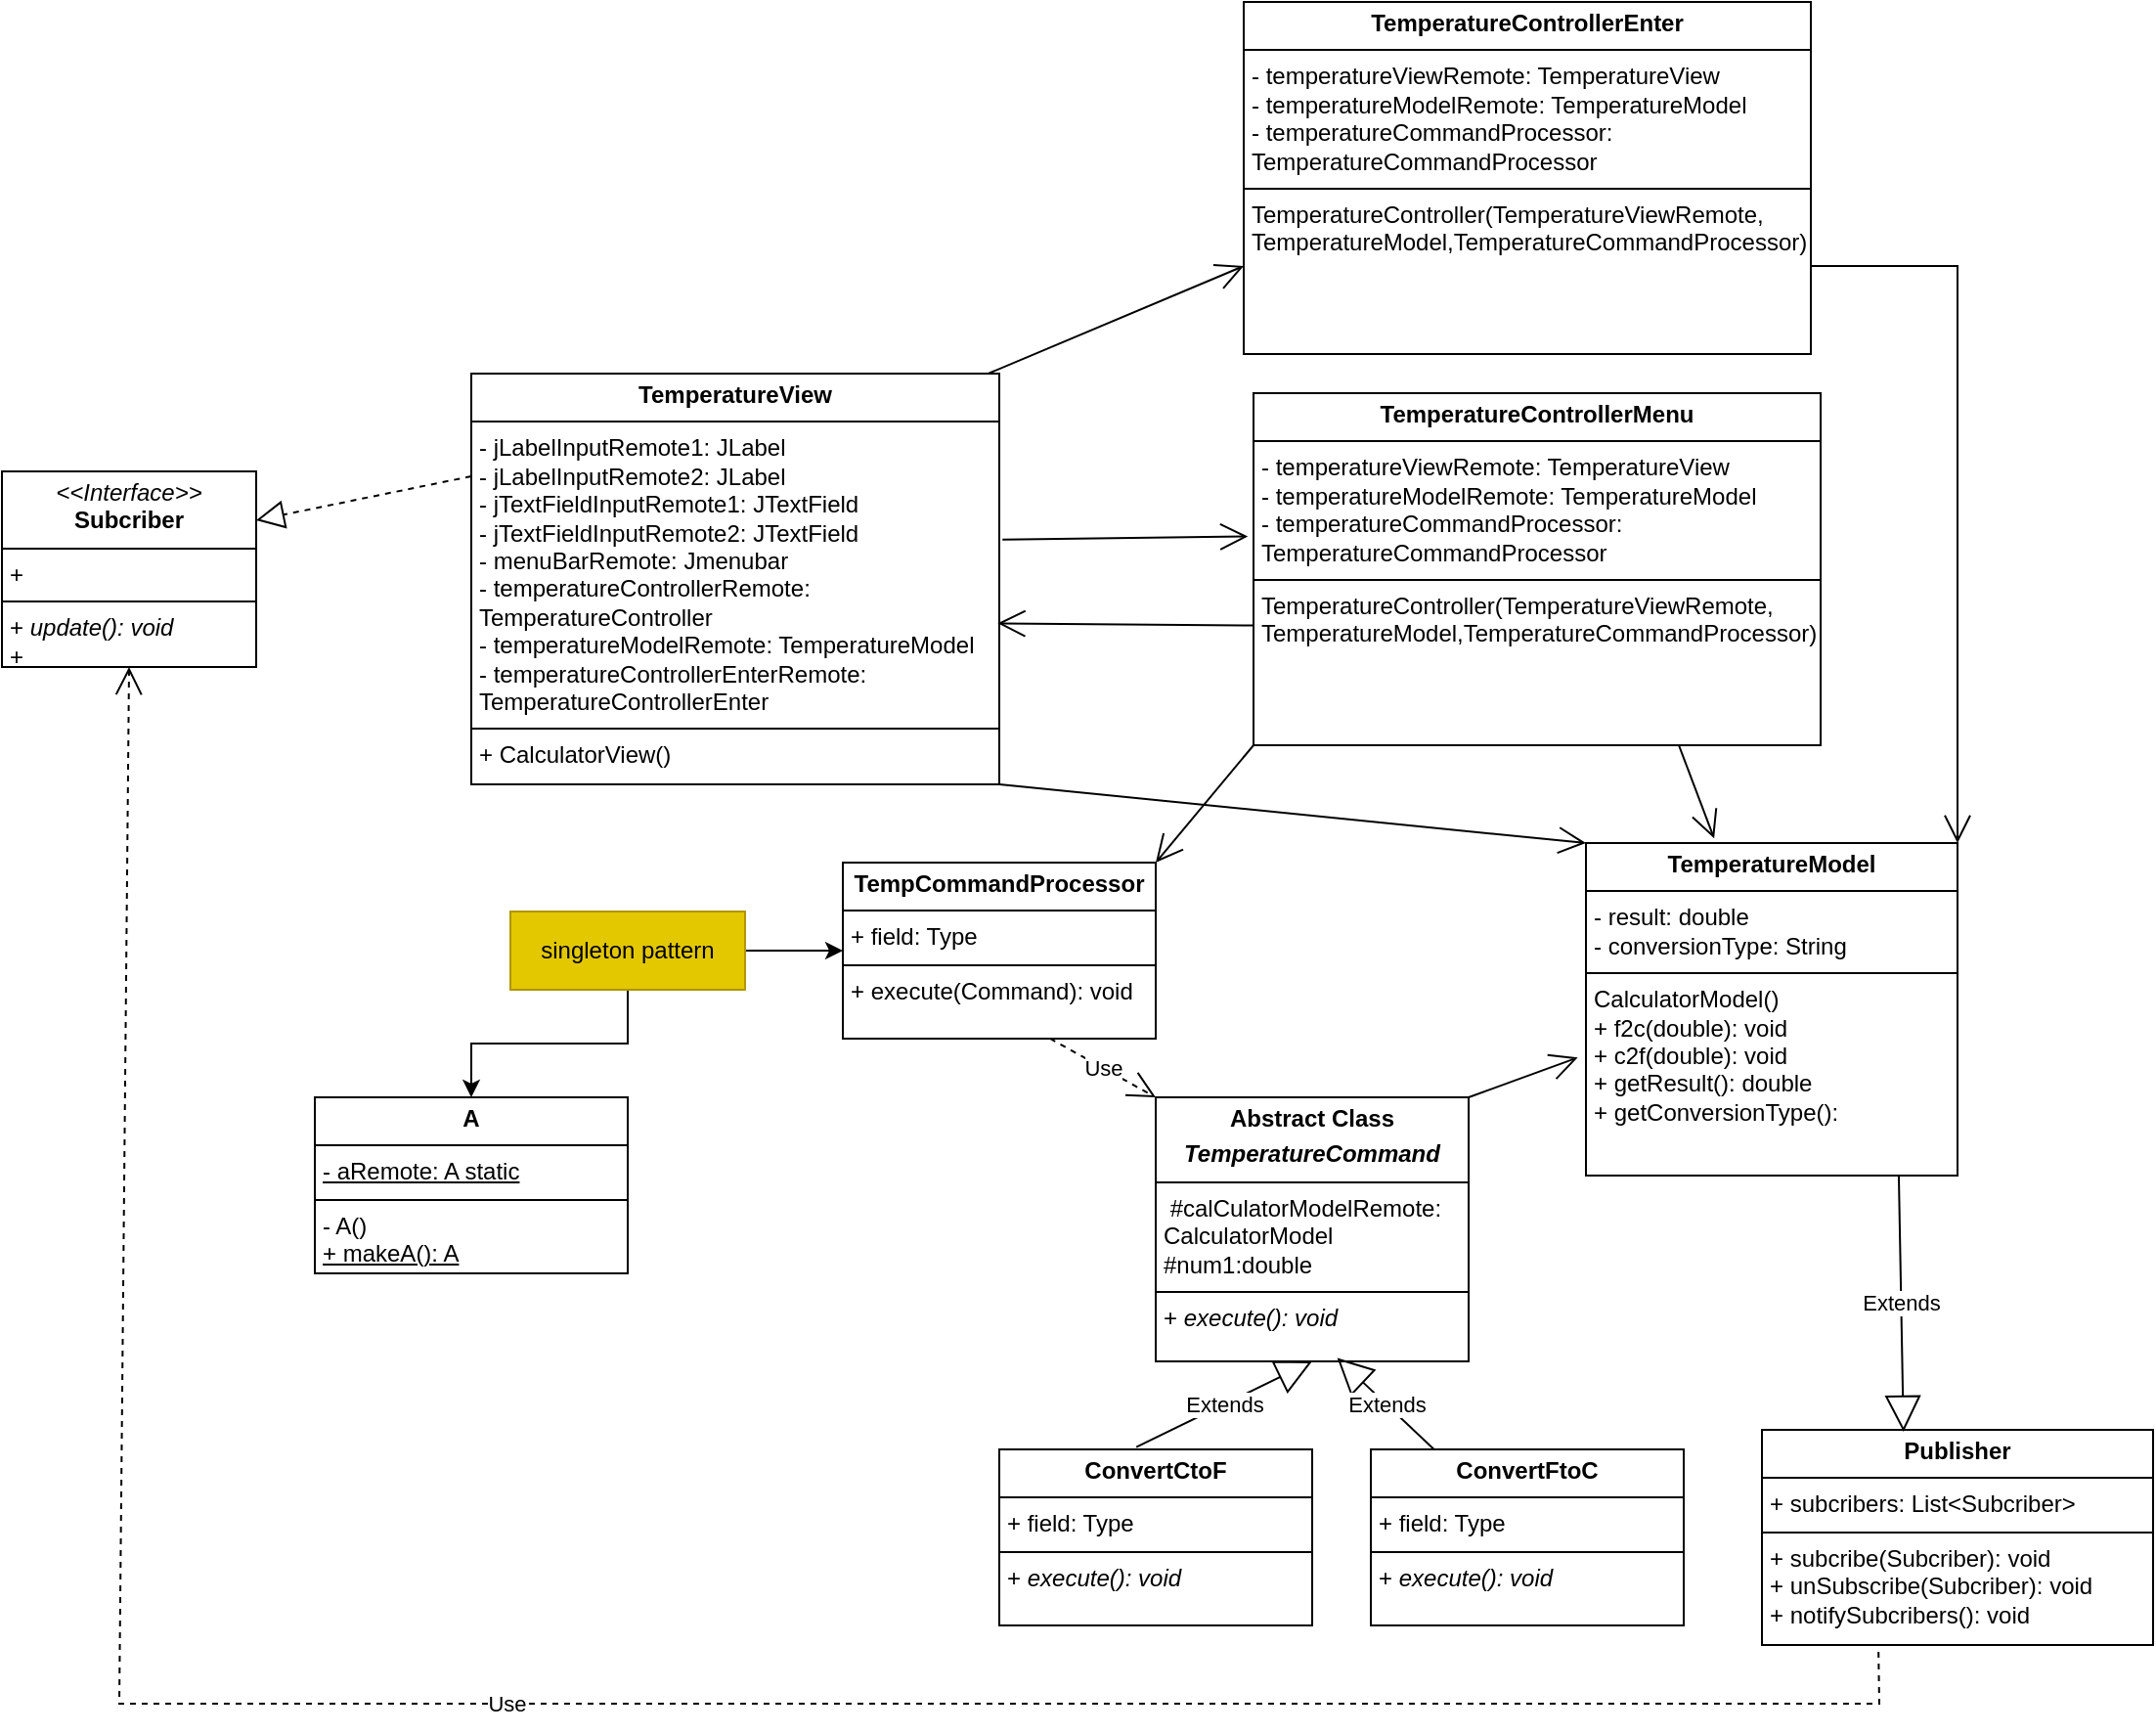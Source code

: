 <mxfile version="24.5.3" type="device">
  <diagram name="Page-1" id="up-Z6HBfXXyBJXgFcccR">
    <mxGraphModel dx="1290" dy="1721" grid="1" gridSize="10" guides="1" tooltips="1" connect="1" arrows="1" fold="1" page="1" pageScale="1" pageWidth="850" pageHeight="1100" math="0" shadow="0">
      <root>
        <mxCell id="0" />
        <mxCell id="1" parent="0" />
        <mxCell id="wFvlpNws17r6Hu_MAnkD-1" value="Text" style="text;html=1;align=center;verticalAlign=middle;resizable=0;points=[];autosize=1;strokeColor=none;fillColor=none;" parent="1" vertex="1">
          <mxGeometry x="945" y="155" width="50" height="30" as="geometry" />
        </mxCell>
        <mxCell id="wFvlpNws17r6Hu_MAnkD-3" value="&lt;p style=&quot;margin:0px;margin-top:4px;text-align:center;&quot;&gt;&lt;b&gt;TemperatureControllerMenu&lt;/b&gt;&lt;/p&gt;&lt;hr size=&quot;1&quot; style=&quot;border-style:solid;&quot;&gt;&lt;p style=&quot;margin:0px;margin-left:4px;&quot;&gt;- temperatureViewRemote: TemperatureView&lt;/p&gt;&lt;p style=&quot;margin:0px;margin-left:4px;&quot;&gt;- temperatureModelRemote: TemperatureModel&lt;/p&gt;&lt;p style=&quot;margin:0px;margin-left:4px;&quot;&gt;- temperatureCommandProcessor: TemperatureCommandProcessor&lt;/p&gt;&lt;hr size=&quot;1&quot; style=&quot;border-style:solid;&quot;&gt;&lt;p style=&quot;margin:0px;margin-left:4px;&quot;&gt;TemperatureController(TemperatureViewRemote,&lt;/p&gt;&lt;p style=&quot;margin:0px;margin-left:4px;&quot;&gt;TemperatureModel,TemperatureCommandProcessor)&lt;/p&gt;&lt;p style=&quot;margin: 0px 0px 0px 4px;&quot;&gt;&lt;br&gt;&lt;/p&gt;" style="verticalAlign=top;align=left;overflow=fill;html=1;whiteSpace=wrap;" parent="1" vertex="1">
          <mxGeometry x="1280" y="10" width="290" height="180" as="geometry" />
        </mxCell>
        <mxCell id="wFvlpNws17r6Hu_MAnkD-9" value="" style="group" parent="1" connectable="0" vertex="1">
          <mxGeometry x="1430" y="240" width="210" height="180" as="geometry" />
        </mxCell>
        <mxCell id="wFvlpNws17r6Hu_MAnkD-10" value="&lt;p style=&quot;margin:0px;margin-top:4px;text-align:center;&quot;&gt;&lt;span style=&quot;text-align: left;&quot;&gt;&lt;b&gt;TemperatureModel&lt;/b&gt;&lt;/span&gt;&lt;br&gt;&lt;/p&gt;&lt;hr size=&quot;1&quot; style=&quot;border-style:solid;&quot;&gt;&lt;p style=&quot;margin:0px;margin-left:4px;&quot;&gt;- result: double&lt;/p&gt;&lt;p style=&quot;margin:0px;margin-left:4px;&quot;&gt;- conversionType: String&lt;/p&gt;&lt;hr size=&quot;1&quot; style=&quot;border-style:solid;&quot;&gt;&lt;p style=&quot;margin:0px;margin-left:4px;&quot;&gt;CalculatorModel()&lt;/p&gt;&lt;p style=&quot;margin:0px;margin-left:4px;&quot;&gt;+ f2c(double): void&lt;/p&gt;&lt;p style=&quot;margin:0px;margin-left:4px;&quot;&gt;+ c2f(double): void&lt;/p&gt;&lt;p style=&quot;margin:0px;margin-left:4px;&quot;&gt;+ getResult(): double&lt;/p&gt;&lt;p style=&quot;margin:0px;margin-left:4px;&quot;&gt;+ getConversionType():&amp;nbsp;&lt;/p&gt;&lt;p style=&quot;margin: 0px 0px 0px 4px;&quot;&gt;&lt;br&gt;&lt;/p&gt;" style="verticalAlign=top;align=left;overflow=fill;html=1;whiteSpace=wrap;" parent="wFvlpNws17r6Hu_MAnkD-9" vertex="1">
          <mxGeometry x="20" width="190" height="170" as="geometry" />
        </mxCell>
        <mxCell id="wFvlpNws17r6Hu_MAnkD-12" value="&lt;p style=&quot;margin:0px;margin-top:4px;text-align:center;&quot;&gt;&lt;b&gt;TemperatureView&lt;/b&gt;&lt;/p&gt;&lt;hr size=&quot;1&quot; style=&quot;border-style:solid;&quot;&gt;&lt;p style=&quot;margin:0px;margin-left:4px;&quot;&gt;- jLabelInputRemote1: JLabel&lt;/p&gt;&lt;p style=&quot;margin: 0px 0px 0px 4px;&quot;&gt;- jLabelInputRemote2: JLabel&lt;/p&gt;&lt;p style=&quot;margin:0px;margin-left:4px;&quot;&gt;&lt;span style=&quot;background-color: initial;&quot;&gt;- jTextFieldInputRemote1: JTextField&lt;/span&gt;&lt;/p&gt;&lt;p style=&quot;margin:0px;margin-left:4px;&quot;&gt;- jTextFieldInputRemote2: JTextField&lt;/p&gt;&lt;p style=&quot;margin:0px;margin-left:4px;&quot;&gt;- menuBarRemote: Jmenubar&lt;/p&gt;&lt;p style=&quot;margin:0px;margin-left:4px;&quot;&gt;- temperatureControllerRemote: TemperatureController&lt;/p&gt;&lt;p style=&quot;margin:0px;margin-left:4px;&quot;&gt;- temperatureModelRemote: TemperatureModel&lt;/p&gt;&lt;p style=&quot;margin:0px;margin-left:4px;&quot;&gt;- temperatureControllerEnterRemote: TemperatureControllerEnter&lt;br&gt;&lt;/p&gt;&lt;hr size=&quot;1&quot; style=&quot;border-style:solid;&quot;&gt;&lt;p style=&quot;margin:0px;margin-left:4px;&quot;&gt;+ CalculatorView()&lt;/p&gt;" style="verticalAlign=top;align=left;overflow=fill;html=1;whiteSpace=wrap;" parent="1" vertex="1">
          <mxGeometry x="880" width="270" height="210" as="geometry" />
        </mxCell>
        <mxCell id="wFvlpNws17r6Hu_MAnkD-14" value="&lt;p style=&quot;margin:0px;margin-top:4px;text-align:center;&quot;&gt;&lt;b&gt;TempCommandProcessor&lt;/b&gt;&lt;/p&gt;&lt;hr size=&quot;1&quot; style=&quot;border-style:solid;&quot;&gt;&lt;p style=&quot;margin:0px;margin-left:4px;&quot;&gt;+ field: Type&lt;/p&gt;&lt;hr size=&quot;1&quot; style=&quot;border-style:solid;&quot;&gt;&lt;p style=&quot;margin:0px;margin-left:4px;&quot;&gt;+ execute(Command): void&lt;/p&gt;" style="verticalAlign=top;align=left;overflow=fill;html=1;whiteSpace=wrap;" parent="1" vertex="1">
          <mxGeometry x="1070" y="250" width="160" height="90" as="geometry" />
        </mxCell>
        <mxCell id="wFvlpNws17r6Hu_MAnkD-16" value="&lt;p style=&quot;margin:0px;margin-top:4px;text-align:center;&quot;&gt;&lt;b&gt;Abstract Class&lt;/b&gt;&lt;/p&gt;&lt;p style=&quot;margin:0px;margin-top:4px;text-align:center;&quot;&gt;&lt;b&gt;&lt;i&gt;TemperatureCommand&lt;/i&gt;&lt;/b&gt;&lt;/p&gt;&lt;hr size=&quot;1&quot; style=&quot;border-style:solid;&quot;&gt;&lt;p style=&quot;margin:0px;margin-left:4px;&quot;&gt;&amp;nbsp;#calCulatorModelRemote: CalculatorModel&lt;/p&gt;&lt;p style=&quot;margin:0px;margin-left:4px;&quot;&gt;#num1:double&lt;/p&gt;&lt;hr size=&quot;1&quot; style=&quot;border-style:solid;&quot;&gt;&lt;p style=&quot;margin:0px;margin-left:4px;&quot;&gt;+ &lt;i&gt;execute(): void&lt;/i&gt;&lt;/p&gt;" style="verticalAlign=top;align=left;overflow=fill;html=1;whiteSpace=wrap;" parent="1" vertex="1">
          <mxGeometry x="1230" y="370" width="160" height="135" as="geometry" />
        </mxCell>
        <mxCell id="wFvlpNws17r6Hu_MAnkD-18" value="&lt;p style=&quot;margin:0px;margin-top:4px;text-align:center;&quot;&gt;&lt;b&gt;ConvertCtoF&lt;/b&gt;&lt;/p&gt;&lt;hr size=&quot;1&quot; style=&quot;border-style:solid;&quot;&gt;&lt;p style=&quot;margin:0px;margin-left:4px;&quot;&gt;+ field: Type&lt;/p&gt;&lt;hr size=&quot;1&quot; style=&quot;border-style:solid;&quot;&gt;&lt;p style=&quot;margin:0px;margin-left:4px;&quot;&gt;+&amp;nbsp;&lt;i&gt;execute(): void&lt;/i&gt;&lt;br&gt;&lt;/p&gt;" style="verticalAlign=top;align=left;overflow=fill;html=1;whiteSpace=wrap;" parent="1" vertex="1">
          <mxGeometry x="1150" y="550" width="160" height="90" as="geometry" />
        </mxCell>
        <mxCell id="wFvlpNws17r6Hu_MAnkD-19" value="Extends" style="endArrow=block;endSize=16;endFill=0;html=1;rounded=0;exitX=0.438;exitY=-0.013;exitDx=0;exitDy=0;exitPerimeter=0;entryX=0.5;entryY=1;entryDx=0;entryDy=0;" parent="1" source="wFvlpNws17r6Hu_MAnkD-18" target="wFvlpNws17r6Hu_MAnkD-16" edge="1">
          <mxGeometry width="160" relative="1" as="geometry">
            <mxPoint x="1060" y="370" as="sourcePoint" />
            <mxPoint x="1220" y="370" as="targetPoint" />
          </mxGeometry>
        </mxCell>
        <mxCell id="wFvlpNws17r6Hu_MAnkD-20" value="&lt;p style=&quot;margin:0px;margin-top:4px;text-align:center;&quot;&gt;&lt;b&gt;ConvertFtoC&lt;/b&gt;&lt;/p&gt;&lt;hr size=&quot;1&quot; style=&quot;border-style:solid;&quot;&gt;&lt;p style=&quot;margin:0px;margin-left:4px;&quot;&gt;+ field: Type&lt;/p&gt;&lt;hr size=&quot;1&quot; style=&quot;border-style:solid;&quot;&gt;&lt;p style=&quot;margin:0px;margin-left:4px;&quot;&gt;+&amp;nbsp;&lt;i&gt;execute(): void&lt;/i&gt;&lt;br&gt;&lt;/p&gt;" style="verticalAlign=top;align=left;overflow=fill;html=1;whiteSpace=wrap;" parent="1" vertex="1">
          <mxGeometry x="1340" y="550" width="160" height="90" as="geometry" />
        </mxCell>
        <mxCell id="wFvlpNws17r6Hu_MAnkD-21" value="Extends" style="endArrow=block;endSize=16;endFill=0;html=1;rounded=0;entryX=0.58;entryY=0.987;entryDx=0;entryDy=0;entryPerimeter=0;" parent="1" source="wFvlpNws17r6Hu_MAnkD-20" target="wFvlpNws17r6Hu_MAnkD-16" edge="1">
          <mxGeometry width="160" relative="1" as="geometry">
            <mxPoint x="1060" y="370" as="sourcePoint" />
            <mxPoint x="1220" y="370" as="targetPoint" />
          </mxGeometry>
        </mxCell>
        <mxCell id="wFvlpNws17r6Hu_MAnkD-23" style="edgeStyle=orthogonalEdgeStyle;rounded=0;orthogonalLoop=1;jettySize=auto;html=1;" parent="1" source="wFvlpNws17r6Hu_MAnkD-25" target="wFvlpNws17r6Hu_MAnkD-14" edge="1">
          <mxGeometry relative="1" as="geometry" />
        </mxCell>
        <mxCell id="wFvlpNws17r6Hu_MAnkD-24" style="edgeStyle=orthogonalEdgeStyle;rounded=0;orthogonalLoop=1;jettySize=auto;html=1;" parent="1" source="wFvlpNws17r6Hu_MAnkD-25" target="wFvlpNws17r6Hu_MAnkD-26" edge="1">
          <mxGeometry relative="1" as="geometry" />
        </mxCell>
        <mxCell id="wFvlpNws17r6Hu_MAnkD-25" value="singleton pattern" style="whiteSpace=wrap;html=1;fillColor=#e3c800;fontColor=#000000;strokeColor=#B09500;" parent="1" vertex="1">
          <mxGeometry x="900" y="275" width="120" height="40" as="geometry" />
        </mxCell>
        <mxCell id="wFvlpNws17r6Hu_MAnkD-26" value="&lt;p style=&quot;margin:0px;margin-top:4px;text-align:center;&quot;&gt;&lt;b&gt;A&lt;/b&gt;&lt;/p&gt;&lt;hr size=&quot;1&quot; style=&quot;border-style:solid;&quot;&gt;&lt;p style=&quot;margin:0px;margin-left:4px;&quot;&gt;&lt;u&gt;- aRemote: A static&lt;/u&gt;&lt;/p&gt;&lt;hr size=&quot;1&quot; style=&quot;border-style:solid;&quot;&gt;&lt;p style=&quot;margin:0px;margin-left:4px;&quot;&gt;- A()&lt;/p&gt;&lt;p style=&quot;margin:0px;margin-left:4px;&quot;&gt;&lt;u&gt;+ makeA(): A&lt;/u&gt;&lt;/p&gt;" style="verticalAlign=top;align=left;overflow=fill;html=1;whiteSpace=wrap;" parent="1" vertex="1">
          <mxGeometry x="800" y="370" width="160" height="90" as="geometry" />
        </mxCell>
        <mxCell id="49qOWtB5suAqd4cI9i9r-4" value="" style="endArrow=open;endFill=1;endSize=12;html=1;rounded=0;entryX=0.997;entryY=0.608;entryDx=0;entryDy=0;entryPerimeter=0;exitX=-0.001;exitY=0.66;exitDx=0;exitDy=0;exitPerimeter=0;" parent="1" source="wFvlpNws17r6Hu_MAnkD-3" target="wFvlpNws17r6Hu_MAnkD-12" edge="1">
          <mxGeometry width="160" relative="1" as="geometry">
            <mxPoint x="1270" y="120" as="sourcePoint" />
            <mxPoint x="1430" y="120" as="targetPoint" />
          </mxGeometry>
        </mxCell>
        <mxCell id="49qOWtB5suAqd4cI9i9r-7" value="Use" style="endArrow=open;endSize=12;dashed=1;html=1;rounded=0;entryX=0;entryY=0;entryDx=0;entryDy=0;" parent="1" target="wFvlpNws17r6Hu_MAnkD-16" edge="1">
          <mxGeometry width="160" relative="1" as="geometry">
            <mxPoint x="1176" y="340" as="sourcePoint" />
            <mxPoint x="1200" y="320" as="targetPoint" />
          </mxGeometry>
        </mxCell>
        <mxCell id="2xPNxp0HEUkfaQweUWbv-1" value="" style="endArrow=open;endFill=1;endSize=12;html=1;rounded=0;exitX=1.006;exitY=0.404;exitDx=0;exitDy=0;exitPerimeter=0;entryX=-0.01;entryY=0.407;entryDx=0;entryDy=0;entryPerimeter=0;" parent="1" source="wFvlpNws17r6Hu_MAnkD-12" target="wFvlpNws17r6Hu_MAnkD-3" edge="1">
          <mxGeometry width="160" relative="1" as="geometry">
            <mxPoint x="1160" y="80" as="sourcePoint" />
            <mxPoint x="1320" y="80" as="targetPoint" />
          </mxGeometry>
        </mxCell>
        <mxCell id="2xPNxp0HEUkfaQweUWbv-2" value="" style="endArrow=open;endFill=1;endSize=12;html=1;rounded=0;exitX=1;exitY=1;exitDx=0;exitDy=0;" parent="1" source="wFvlpNws17r6Hu_MAnkD-12" edge="1">
          <mxGeometry width="160" relative="1" as="geometry">
            <mxPoint x="1162" y="95" as="sourcePoint" />
            <mxPoint x="1450" y="240" as="targetPoint" />
          </mxGeometry>
        </mxCell>
        <mxCell id="2xPNxp0HEUkfaQweUWbv-3" value="" style="endArrow=open;endFill=1;endSize=12;html=1;rounded=0;exitX=0.75;exitY=1;exitDx=0;exitDy=0;entryX=0.345;entryY=-0.014;entryDx=0;entryDy=0;entryPerimeter=0;" parent="1" source="wFvlpNws17r6Hu_MAnkD-3" target="wFvlpNws17r6Hu_MAnkD-10" edge="1">
          <mxGeometry width="160" relative="1" as="geometry">
            <mxPoint x="1162" y="95" as="sourcePoint" />
            <mxPoint x="1287" y="93" as="targetPoint" />
          </mxGeometry>
        </mxCell>
        <mxCell id="2xPNxp0HEUkfaQweUWbv-4" value="" style="endArrow=open;endFill=1;endSize=12;html=1;rounded=0;exitX=0;exitY=1;exitDx=0;exitDy=0;entryX=1;entryY=0;entryDx=0;entryDy=0;" parent="1" source="wFvlpNws17r6Hu_MAnkD-3" target="wFvlpNws17r6Hu_MAnkD-14" edge="1">
          <mxGeometry width="160" relative="1" as="geometry">
            <mxPoint x="1508" y="200" as="sourcePoint" />
            <mxPoint x="1526" y="248" as="targetPoint" />
          </mxGeometry>
        </mxCell>
        <mxCell id="2xPNxp0HEUkfaQweUWbv-5" value="" style="endArrow=open;endFill=1;endSize=12;html=1;rounded=0;exitX=1;exitY=0;exitDx=0;exitDy=0;entryX=-0.022;entryY=0.645;entryDx=0;entryDy=0;entryPerimeter=0;" parent="1" source="wFvlpNws17r6Hu_MAnkD-16" target="wFvlpNws17r6Hu_MAnkD-10" edge="1">
          <mxGeometry width="160" relative="1" as="geometry">
            <mxPoint x="1507" y="200" as="sourcePoint" />
            <mxPoint x="1526" y="248" as="targetPoint" />
          </mxGeometry>
        </mxCell>
        <mxCell id="BLmsHRv0G8DtqINkWbVy-1" value="&lt;p style=&quot;margin:0px;margin-top:4px;text-align:center;&quot;&gt;&lt;b&gt;TemperatureControllerEnter&lt;/b&gt;&lt;/p&gt;&lt;hr size=&quot;1&quot; style=&quot;border-style:solid;&quot;&gt;&lt;p style=&quot;margin:0px;margin-left:4px;&quot;&gt;- temperatureViewRemote: TemperatureView&lt;/p&gt;&lt;p style=&quot;margin:0px;margin-left:4px;&quot;&gt;- temperatureModelRemote: TemperatureModel&lt;/p&gt;&lt;p style=&quot;margin:0px;margin-left:4px;&quot;&gt;- temperatureCommandProcessor: TemperatureCommandProcessor&lt;/p&gt;&lt;hr size=&quot;1&quot; style=&quot;border-style:solid;&quot;&gt;&lt;p style=&quot;margin:0px;margin-left:4px;&quot;&gt;TemperatureController(TemperatureViewRemote,&lt;/p&gt;&lt;p style=&quot;margin:0px;margin-left:4px;&quot;&gt;TemperatureModel,TemperatureCommandProcessor)&lt;/p&gt;&lt;p style=&quot;margin: 0px 0px 0px 4px;&quot;&gt;&lt;br&gt;&lt;/p&gt;" style="verticalAlign=top;align=left;overflow=fill;html=1;whiteSpace=wrap;" parent="1" vertex="1">
          <mxGeometry x="1275" y="-190" width="290" height="180" as="geometry" />
        </mxCell>
        <mxCell id="tyiKqweZCx6aE9xmvAbU-1" value="" style="endArrow=open;endFill=1;endSize=12;html=1;rounded=0;exitX=0.977;exitY=0.001;exitDx=0;exitDy=0;exitPerimeter=0;entryX=0;entryY=0.75;entryDx=0;entryDy=0;" edge="1" parent="1" source="wFvlpNws17r6Hu_MAnkD-12" target="BLmsHRv0G8DtqINkWbVy-1">
          <mxGeometry width="160" relative="1" as="geometry">
            <mxPoint x="1162" y="95" as="sourcePoint" />
            <mxPoint x="1287" y="93" as="targetPoint" />
          </mxGeometry>
        </mxCell>
        <mxCell id="tyiKqweZCx6aE9xmvAbU-2" value="" style="endArrow=open;endFill=1;endSize=12;html=1;rounded=0;exitX=1;exitY=0.75;exitDx=0;exitDy=0;entryX=1;entryY=0;entryDx=0;entryDy=0;" edge="1" parent="1" source="BLmsHRv0G8DtqINkWbVy-1" target="wFvlpNws17r6Hu_MAnkD-10">
          <mxGeometry width="160" relative="1" as="geometry">
            <mxPoint x="1154" y="10" as="sourcePoint" />
            <mxPoint x="1285" y="-45" as="targetPoint" />
            <Array as="points">
              <mxPoint x="1640" y="-55" />
            </Array>
          </mxGeometry>
        </mxCell>
        <mxCell id="tyiKqweZCx6aE9xmvAbU-4" value="&lt;p style=&quot;margin:0px;margin-top:4px;text-align:center;&quot;&gt;&lt;i&gt;&amp;lt;&amp;lt;Interface&amp;gt;&amp;gt;&lt;/i&gt;&lt;br&gt;&lt;b&gt;Subcriber&lt;/b&gt;&lt;/p&gt;&lt;hr size=&quot;1&quot; style=&quot;border-style:solid;&quot;&gt;&lt;p style=&quot;margin:0px;margin-left:4px;&quot;&gt;+&amp;nbsp;&amp;nbsp;&lt;/p&gt;&lt;hr size=&quot;1&quot; style=&quot;border-style:solid;&quot;&gt;&lt;p style=&quot;margin:0px;margin-left:4px;&quot;&gt;+&lt;i&gt; update(): void&lt;/i&gt;&lt;br&gt;+&lt;/p&gt;" style="verticalAlign=top;align=left;overflow=fill;html=1;whiteSpace=wrap;" vertex="1" parent="1">
          <mxGeometry x="640" y="50" width="130" height="100" as="geometry" />
        </mxCell>
        <mxCell id="tyiKqweZCx6aE9xmvAbU-5" value="" style="endArrow=block;dashed=1;endFill=0;endSize=12;html=1;rounded=0;entryX=1;entryY=0.25;entryDx=0;entryDy=0;exitX=0;exitY=0.25;exitDx=0;exitDy=0;" edge="1" parent="1" source="wFvlpNws17r6Hu_MAnkD-12" target="tyiKqweZCx6aE9xmvAbU-4">
          <mxGeometry width="160" relative="1" as="geometry">
            <mxPoint x="1210" y="350" as="sourcePoint" />
            <mxPoint x="1370" y="350" as="targetPoint" />
          </mxGeometry>
        </mxCell>
        <mxCell id="tyiKqweZCx6aE9xmvAbU-6" value="&lt;p style=&quot;margin:0px;margin-top:4px;text-align:center;&quot;&gt;&lt;b&gt;Publisher&lt;/b&gt;&lt;/p&gt;&lt;hr size=&quot;1&quot; style=&quot;border-style:solid;&quot;&gt;&lt;p style=&quot;margin:0px;margin-left:4px;&quot;&gt;+ subcribers: List&amp;lt;Subcriber&amp;gt;&lt;/p&gt;&lt;hr size=&quot;1&quot; style=&quot;border-style:solid;&quot;&gt;&lt;p style=&quot;margin:0px;margin-left:4px;&quot;&gt;+ subcribe(Subcriber): void&lt;/p&gt;&lt;p style=&quot;margin:0px;margin-left:4px;&quot;&gt;+ unSubscribe(Subcriber): void&lt;/p&gt;&lt;p style=&quot;margin:0px;margin-left:4px;&quot;&gt;+ notifySubcribers(): void&lt;/p&gt;" style="verticalAlign=top;align=left;overflow=fill;html=1;whiteSpace=wrap;" vertex="1" parent="1">
          <mxGeometry x="1540" y="540" width="200" height="110" as="geometry" />
        </mxCell>
        <mxCell id="tyiKqweZCx6aE9xmvAbU-7" value="Extends" style="endArrow=block;endSize=16;endFill=0;html=1;rounded=0;entryX=0.362;entryY=0.009;entryDx=0;entryDy=0;exitX=0.842;exitY=1;exitDx=0;exitDy=0;exitPerimeter=0;entryPerimeter=0;" edge="1" parent="1" source="wFvlpNws17r6Hu_MAnkD-10" target="tyiKqweZCx6aE9xmvAbU-6">
          <mxGeometry width="160" relative="1" as="geometry">
            <mxPoint x="1382" y="560" as="sourcePoint" />
            <mxPoint x="1333" y="513" as="targetPoint" />
          </mxGeometry>
        </mxCell>
        <mxCell id="tyiKqweZCx6aE9xmvAbU-8" value="Use" style="endArrow=open;endSize=12;dashed=1;html=1;rounded=0;exitX=0.298;exitY=1.032;exitDx=0;exitDy=0;exitPerimeter=0;entryX=0.5;entryY=1;entryDx=0;entryDy=0;" edge="1" parent="1" source="tyiKqweZCx6aE9xmvAbU-6" target="tyiKqweZCx6aE9xmvAbU-4">
          <mxGeometry width="160" relative="1" as="geometry">
            <mxPoint x="1250" y="730" as="sourcePoint" />
            <mxPoint x="1410" y="730" as="targetPoint" />
            <Array as="points">
              <mxPoint x="1600" y="680" />
              <mxPoint x="700" y="680" />
            </Array>
          </mxGeometry>
        </mxCell>
      </root>
    </mxGraphModel>
  </diagram>
</mxfile>
